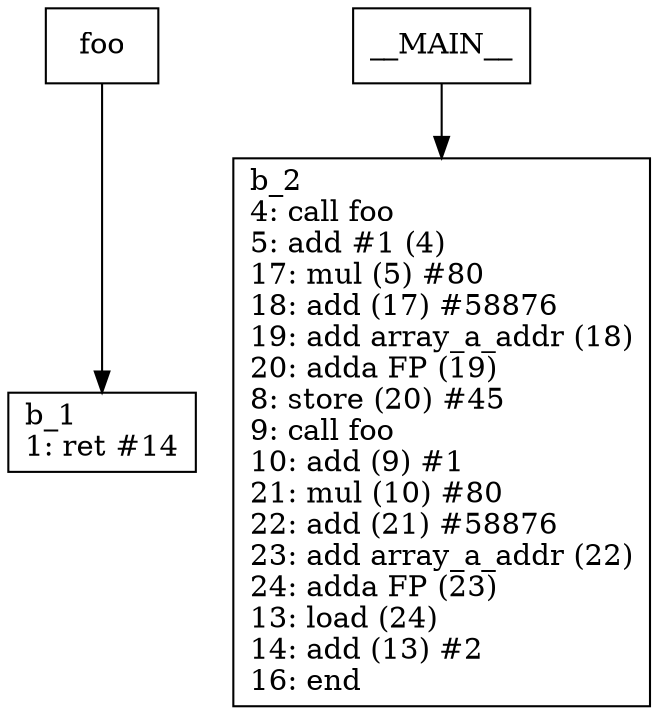 digraph Computation {
node [shape=box];
foo -> b_1;
b_1 [label="b_1\l1: ret #14\l"]
__MAIN__ -> b_2;
b_2 [label="b_2\l4: call foo\l5: add #1 (4)\l17: mul (5) #80\l18: add (17) #58876\l19: add array_a_addr (18)\l20: adda FP (19)\l8: store (20) #45\l9: call foo\l10: add (9) #1\l21: mul (10) #80\l22: add (21) #58876\l23: add array_a_addr (22)\l24: adda FP (23)\l13: load (24)\l14: add (13) #2\l16: end\l"]
}